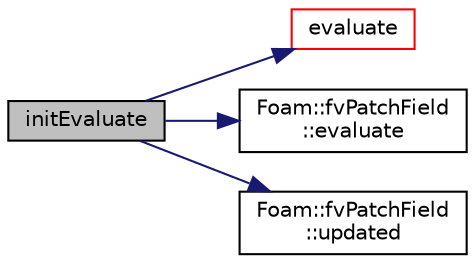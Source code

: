 digraph "initEvaluate"
{
  bgcolor="transparent";
  edge [fontname="Helvetica",fontsize="10",labelfontname="Helvetica",labelfontsize="10"];
  node [fontname="Helvetica",fontsize="10",shape=record];
  rankdir="LR";
  Node1 [label="initEvaluate",height=0.2,width=0.4,color="black", fillcolor="grey75", style="filled", fontcolor="black"];
  Node1 -> Node2 [color="midnightblue",fontsize="10",style="solid",fontname="Helvetica"];
  Node2 [label="evaluate",height=0.2,width=0.4,color="red",URL="$a00457.html#ab9de8baa38a38ec4603e74eb6d5f8f73",tooltip="Evaluate the patch field. "];
  Node1 -> Node3 [color="midnightblue",fontsize="10",style="solid",fontname="Helvetica"];
  Node3 [label="Foam::fvPatchField\l::evaluate",height=0.2,width=0.4,color="black",URL="$a00888.html#a3b59c070ab0408e3bbb21927540159f4",tooltip="Evaluate the patch field, sets Updated to false. "];
  Node1 -> Node4 [color="midnightblue",fontsize="10",style="solid",fontname="Helvetica"];
  Node4 [label="Foam::fvPatchField\l::updated",height=0.2,width=0.4,color="black",URL="$a00888.html#a087516fc8e0613b0bf49ac8fc4b30fff",tooltip="Return true if the boundary condition has already been updated. "];
}
